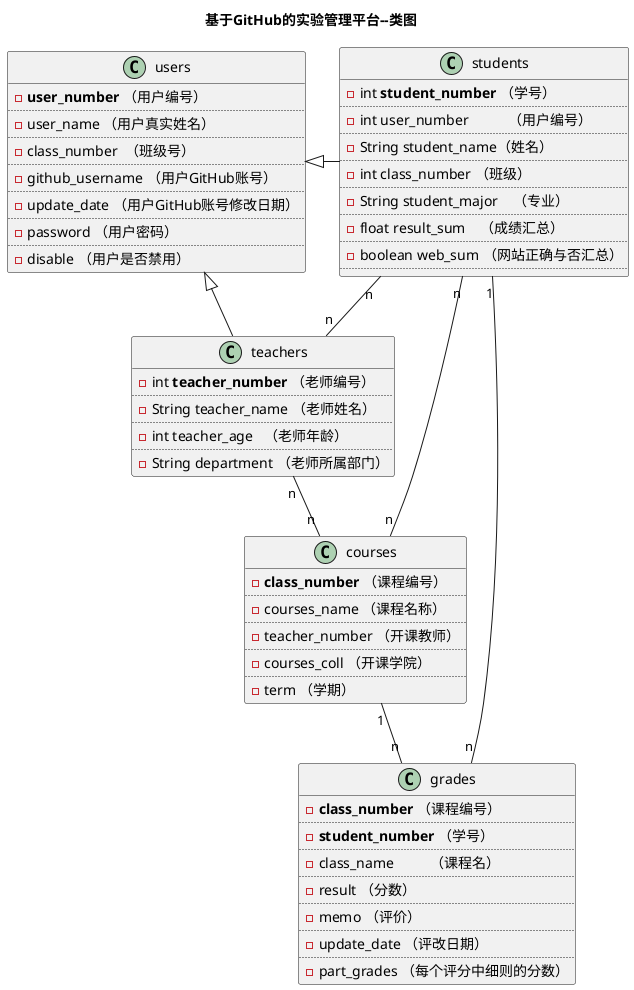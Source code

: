 @startuml
title 基于GitHub的实验管理平台--类图

class users {
    -<b>user_number</b> （用户编号）
    ..
    -user_name （用户真实姓名）
    ..
    -class_number  （班级号）
    ..
    -github_username （用户GitHub账号）
    ..
    -update_date （用户GitHub账号修改日期）
    ..
    -password （用户密码）
    ..
    -disable （用户是否禁用）
}
class teachers{
    -int <b>teacher_number</b> （老师编号）
    ..
    -String teacher_name （老师姓名）
    ..
    -int teacher_age   （老师年龄）
    ..
    -String department （老师所属部门）
}
class students{
    -int <b>student_number</b> （学号）
    ..
    -int user_number           （用户编号）
    ..
    -String student_name（姓名）
    ..
    -int class_number （班级）
    ..
    -String student_major    （专业）
    ..
    -float result_sum    （成绩汇总）
    ..
    -boolean web_sum （网站正确与否汇总）
    ..
}
users <|- students
users <|-- teachers
class grades {
    -<b>class_number</b> （课程编号）
    ..
    -<b>student_number</b> （学号）
    ..
    -class_name          （课程名）
    ..
    -result （分数）
    ..
    -memo （评价）
    ..
    -update_date （评改日期）
    ..
    -part_grades （每个评分中细则的分数）
}
class courses{
    -<b>class_number</b> （课程编号）
    ..
    -   courses_name （课程名称）
    ..
    -   teacher_number （开课教师）
    ..
    -   courses_coll （开课学院）
    ..
    - term （学期）
}

teachers "n" -- "n" courses
students "1" -- "n"  grades
courses "1"-- "n"grades
students "n" -- "n" courses
students "n" -- "n" teachers

@enduml